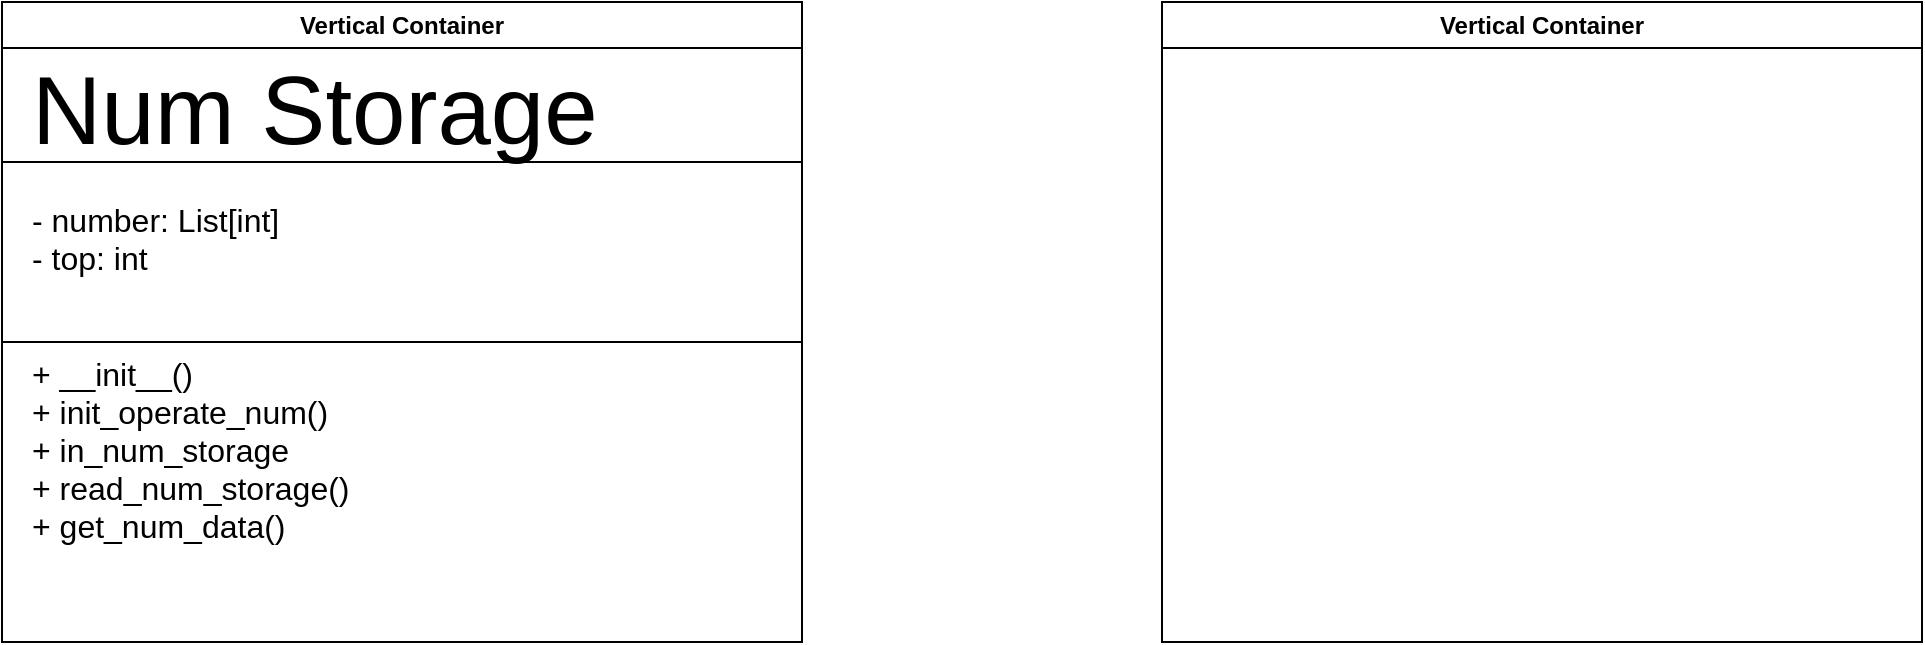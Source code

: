 <mxfile version="23.1.1" type="github">
  <diagram name="Page-1" id="cELOeBPH5fHN-PTh6r6i">
    <mxGraphModel dx="1594" dy="930" grid="1" gridSize="10" guides="1" tooltips="1" connect="1" arrows="1" fold="1" page="1" pageScale="1" pageWidth="850" pageHeight="1100" math="0" shadow="0">
      <root>
        <mxCell id="0" />
        <mxCell id="1" parent="0" />
        <mxCell id="TyUvi6pv0yWCHdS88cj0-25" value="Vertical Container" style="swimlane;whiteSpace=wrap;html=1;" parent="1" vertex="1">
          <mxGeometry x="-100" y="230" width="400" height="320" as="geometry">
            <mxRectangle x="50" y="230" width="140" height="30" as="alternateBounds" />
          </mxGeometry>
        </mxCell>
        <mxCell id="Bwfb_WO4ZSQ5CkVbW3Iq-2" value="&lt;h1&gt;&lt;span style=&quot;background-color: initial; font-weight: normal;&quot;&gt;&lt;font style=&quot;font-size: 48px;&quot;&gt;Num Storage&lt;/font&gt;&lt;/span&gt;&lt;/h1&gt;&lt;div&gt;&lt;span style=&quot;font-size: medium; background-color: initial;&quot;&gt;- number: List[int]&lt;/span&gt;&lt;br&gt;&lt;/div&gt;&lt;div&gt;&lt;font size=&quot;3&quot; style=&quot;&quot;&gt;- top: int&lt;/font&gt;&lt;/div&gt;&lt;div&gt;&lt;font size=&quot;3&quot;&gt;&lt;br&gt;&lt;/font&gt;&lt;/div&gt;&lt;div&gt;&lt;font size=&quot;3&quot;&gt;&lt;br&gt;&lt;/font&gt;&lt;/div&gt;&lt;div&gt;&lt;font size=&quot;3&quot;&gt;+ __init__()&lt;/font&gt;&lt;/div&gt;&lt;div&gt;&lt;font size=&quot;3&quot;&gt;+ init_operate_num()&lt;/font&gt;&lt;/div&gt;&lt;div&gt;&lt;font size=&quot;3&quot;&gt;+ in_num_storage&lt;/font&gt;&lt;/div&gt;&lt;div&gt;&lt;font size=&quot;3&quot;&gt;+ read_num_storage()&lt;/font&gt;&lt;/div&gt;&lt;div&gt;&lt;font size=&quot;3&quot;&gt;+ get_num_data()&lt;/font&gt;&lt;/div&gt;&lt;div&gt;&lt;br&gt;&lt;/div&gt;" style="text;html=1;strokeColor=none;fillColor=none;spacing=5;spacingTop=-20;whiteSpace=wrap;overflow=hidden;rounded=0;" vertex="1" parent="TyUvi6pv0yWCHdS88cj0-25">
          <mxGeometry x="10" y="20" width="380" height="280" as="geometry" />
        </mxCell>
        <mxCell id="Bwfb_WO4ZSQ5CkVbW3Iq-4" value="" style="endArrow=none;html=1;rounded=0;" edge="1" parent="TyUvi6pv0yWCHdS88cj0-25">
          <mxGeometry width="50" height="50" relative="1" as="geometry">
            <mxPoint x="400" y="170" as="sourcePoint" />
            <mxPoint y="170" as="targetPoint" />
          </mxGeometry>
        </mxCell>
        <mxCell id="TyUvi6pv0yWCHdS88cj0-31" value="Vertical Container" style="swimlane;whiteSpace=wrap;html=1;" parent="1" vertex="1">
          <mxGeometry x="480" y="230" width="380" height="320" as="geometry" />
        </mxCell>
        <mxCell id="TyUvi6pv0yWCHdS88cj0-34" value="" style="endArrow=none;html=1;rounded=0;exitX=0;exitY=0.25;exitDx=0;exitDy=0;entryX=1;entryY=0.25;entryDx=0;entryDy=0;" parent="1" source="TyUvi6pv0yWCHdS88cj0-25" target="TyUvi6pv0yWCHdS88cj0-25" edge="1">
          <mxGeometry width="50" height="50" relative="1" as="geometry">
            <mxPoint x="70" y="350" as="sourcePoint" />
            <mxPoint x="120" y="300" as="targetPoint" />
          </mxGeometry>
        </mxCell>
      </root>
    </mxGraphModel>
  </diagram>
</mxfile>
